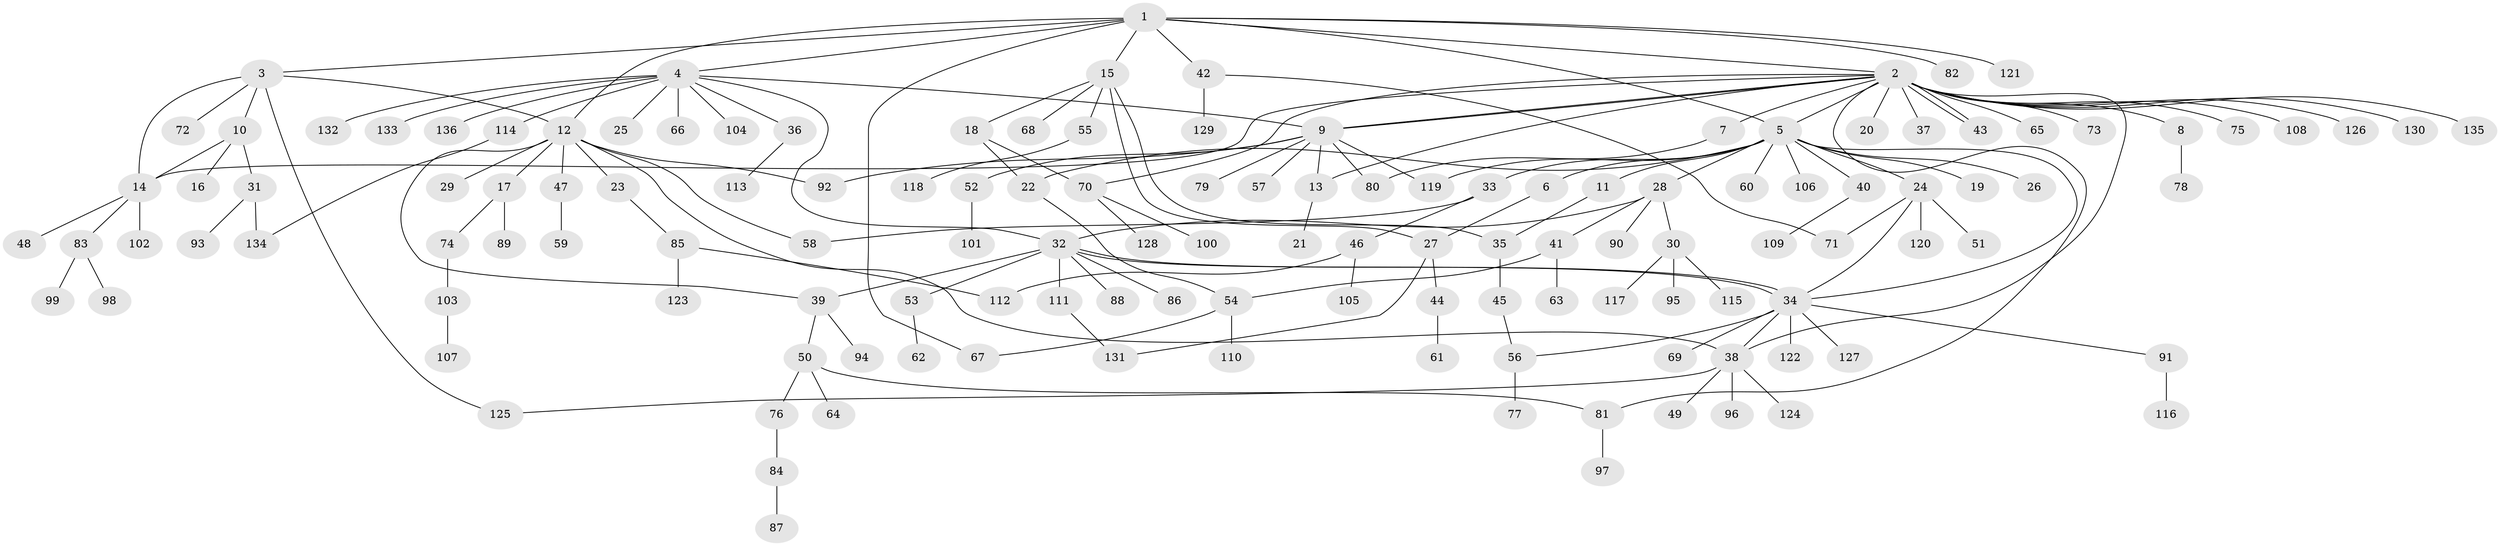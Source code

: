 // coarse degree distribution, {10: 0.020618556701030927, 21: 0.010309278350515464, 5: 0.030927835051546393, 17: 0.010309278350515464, 16: 0.010309278350515464, 2: 0.15463917525773196, 1: 0.5773195876288659, 3: 0.1134020618556701, 11: 0.010309278350515464, 8: 0.010309278350515464, 4: 0.030927835051546393, 9: 0.010309278350515464, 6: 0.010309278350515464}
// Generated by graph-tools (version 1.1) at 2025/23/03/03/25 07:23:51]
// undirected, 136 vertices, 167 edges
graph export_dot {
graph [start="1"]
  node [color=gray90,style=filled];
  1;
  2;
  3;
  4;
  5;
  6;
  7;
  8;
  9;
  10;
  11;
  12;
  13;
  14;
  15;
  16;
  17;
  18;
  19;
  20;
  21;
  22;
  23;
  24;
  25;
  26;
  27;
  28;
  29;
  30;
  31;
  32;
  33;
  34;
  35;
  36;
  37;
  38;
  39;
  40;
  41;
  42;
  43;
  44;
  45;
  46;
  47;
  48;
  49;
  50;
  51;
  52;
  53;
  54;
  55;
  56;
  57;
  58;
  59;
  60;
  61;
  62;
  63;
  64;
  65;
  66;
  67;
  68;
  69;
  70;
  71;
  72;
  73;
  74;
  75;
  76;
  77;
  78;
  79;
  80;
  81;
  82;
  83;
  84;
  85;
  86;
  87;
  88;
  89;
  90;
  91;
  92;
  93;
  94;
  95;
  96;
  97;
  98;
  99;
  100;
  101;
  102;
  103;
  104;
  105;
  106;
  107;
  108;
  109;
  110;
  111;
  112;
  113;
  114;
  115;
  116;
  117;
  118;
  119;
  120;
  121;
  122;
  123;
  124;
  125;
  126;
  127;
  128;
  129;
  130;
  131;
  132;
  133;
  134;
  135;
  136;
  1 -- 2;
  1 -- 3;
  1 -- 4;
  1 -- 5;
  1 -- 12;
  1 -- 15;
  1 -- 42;
  1 -- 67;
  1 -- 82;
  1 -- 121;
  2 -- 5;
  2 -- 7;
  2 -- 8;
  2 -- 9;
  2 -- 9;
  2 -- 13;
  2 -- 14;
  2 -- 20;
  2 -- 37;
  2 -- 38;
  2 -- 43;
  2 -- 43;
  2 -- 65;
  2 -- 70;
  2 -- 73;
  2 -- 75;
  2 -- 81;
  2 -- 108;
  2 -- 126;
  2 -- 130;
  2 -- 135;
  3 -- 10;
  3 -- 12;
  3 -- 14;
  3 -- 72;
  3 -- 125;
  4 -- 9;
  4 -- 25;
  4 -- 32;
  4 -- 36;
  4 -- 66;
  4 -- 104;
  4 -- 114;
  4 -- 132;
  4 -- 133;
  4 -- 136;
  5 -- 6;
  5 -- 11;
  5 -- 19;
  5 -- 22;
  5 -- 24;
  5 -- 26;
  5 -- 28;
  5 -- 33;
  5 -- 34;
  5 -- 40;
  5 -- 60;
  5 -- 106;
  5 -- 119;
  6 -- 27;
  7 -- 80;
  8 -- 78;
  9 -- 13;
  9 -- 52;
  9 -- 57;
  9 -- 79;
  9 -- 80;
  9 -- 92;
  9 -- 119;
  10 -- 14;
  10 -- 16;
  10 -- 31;
  11 -- 35;
  12 -- 17;
  12 -- 23;
  12 -- 29;
  12 -- 38;
  12 -- 39;
  12 -- 47;
  12 -- 58;
  12 -- 92;
  13 -- 21;
  14 -- 48;
  14 -- 83;
  14 -- 102;
  15 -- 18;
  15 -- 27;
  15 -- 35;
  15 -- 55;
  15 -- 68;
  17 -- 74;
  17 -- 89;
  18 -- 22;
  18 -- 70;
  22 -- 54;
  23 -- 85;
  24 -- 34;
  24 -- 51;
  24 -- 71;
  24 -- 120;
  27 -- 44;
  27 -- 131;
  28 -- 30;
  28 -- 32;
  28 -- 41;
  28 -- 90;
  30 -- 95;
  30 -- 115;
  30 -- 117;
  31 -- 93;
  31 -- 134;
  32 -- 34;
  32 -- 34;
  32 -- 39;
  32 -- 53;
  32 -- 86;
  32 -- 88;
  32 -- 111;
  33 -- 46;
  33 -- 58;
  34 -- 38;
  34 -- 56;
  34 -- 69;
  34 -- 91;
  34 -- 122;
  34 -- 127;
  35 -- 45;
  36 -- 113;
  38 -- 49;
  38 -- 96;
  38 -- 124;
  38 -- 125;
  39 -- 50;
  39 -- 94;
  40 -- 109;
  41 -- 54;
  41 -- 63;
  42 -- 71;
  42 -- 129;
  44 -- 61;
  45 -- 56;
  46 -- 105;
  46 -- 112;
  47 -- 59;
  50 -- 64;
  50 -- 76;
  50 -- 81;
  52 -- 101;
  53 -- 62;
  54 -- 67;
  54 -- 110;
  55 -- 118;
  56 -- 77;
  70 -- 100;
  70 -- 128;
  74 -- 103;
  76 -- 84;
  81 -- 97;
  83 -- 98;
  83 -- 99;
  84 -- 87;
  85 -- 112;
  85 -- 123;
  91 -- 116;
  103 -- 107;
  111 -- 131;
  114 -- 134;
}
